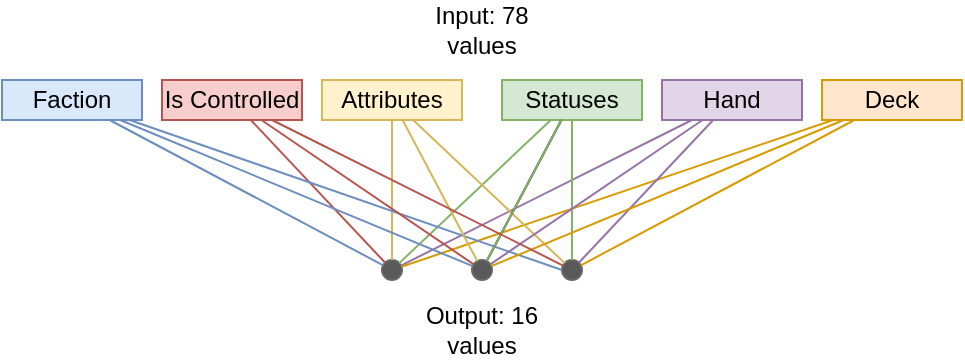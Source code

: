 <mxfile version="24.4.0" type="github">
  <diagram name="Page-1" id="th2nux7CyLp94090GSXA">
    <mxGraphModel dx="683" dy="372" grid="1" gridSize="10" guides="1" tooltips="1" connect="1" arrows="1" fold="1" page="1" pageScale="1" pageWidth="850" pageHeight="1100" math="0" shadow="0">
      <root>
        <mxCell id="0" />
        <mxCell id="1" parent="0" />
        <mxCell id="v-e0F4y2NHqp04Kd2615-1" value="Faction" style="rounded=0;whiteSpace=wrap;html=1;fillColor=#dae8fc;strokeColor=#6c8ebf;" vertex="1" parent="1">
          <mxGeometry x="160" y="210" width="70" height="20" as="geometry" />
        </mxCell>
        <mxCell id="v-e0F4y2NHqp04Kd2615-7" value="Is Controlled" style="rounded=0;whiteSpace=wrap;html=1;fillColor=#f8cecc;strokeColor=#b85450;" vertex="1" parent="1">
          <mxGeometry x="240" y="210" width="70" height="20" as="geometry" />
        </mxCell>
        <mxCell id="v-e0F4y2NHqp04Kd2615-8" value="Attributes" style="rounded=0;whiteSpace=wrap;html=1;fillColor=#fff2cc;strokeColor=#d6b656;" vertex="1" parent="1">
          <mxGeometry x="320" y="210" width="70" height="20" as="geometry" />
        </mxCell>
        <mxCell id="v-e0F4y2NHqp04Kd2615-9" value="Statuses" style="rounded=0;whiteSpace=wrap;html=1;fillColor=#d5e8d4;strokeColor=#82b366;" vertex="1" parent="1">
          <mxGeometry x="410" y="210" width="70" height="20" as="geometry" />
        </mxCell>
        <mxCell id="v-e0F4y2NHqp04Kd2615-10" value="Hand" style="rounded=0;whiteSpace=wrap;html=1;fillColor=#e1d5e7;strokeColor=#9673a6;" vertex="1" parent="1">
          <mxGeometry x="490" y="210" width="70" height="20" as="geometry" />
        </mxCell>
        <mxCell id="v-e0F4y2NHqp04Kd2615-11" value="Deck" style="rounded=0;whiteSpace=wrap;html=1;fillColor=#ffe6cc;strokeColor=#d79b00;" vertex="1" parent="1">
          <mxGeometry x="570" y="210" width="70" height="20" as="geometry" />
        </mxCell>
        <mxCell id="v-e0F4y2NHqp04Kd2615-19" value="Output: 16 values" style="text;html=1;align=center;verticalAlign=middle;whiteSpace=wrap;rounded=0;" vertex="1" parent="1">
          <mxGeometry x="360" y="320" width="80" height="30" as="geometry" />
        </mxCell>
        <mxCell id="v-e0F4y2NHqp04Kd2615-20" value="Input: 78 values" style="text;html=1;align=center;verticalAlign=middle;whiteSpace=wrap;rounded=0;" vertex="1" parent="1">
          <mxGeometry x="360" y="170" width="80" height="30" as="geometry" />
        </mxCell>
        <mxCell id="v-e0F4y2NHqp04Kd2615-31" value="" style="ellipse;whiteSpace=wrap;html=1;aspect=fixed;strokeColor=#666666;fillColor=#595959;fontColor=#333333;" vertex="1" parent="1">
          <mxGeometry x="350" y="300" width="10" height="10" as="geometry" />
        </mxCell>
        <mxCell id="v-e0F4y2NHqp04Kd2615-32" value="" style="ellipse;whiteSpace=wrap;html=1;aspect=fixed;strokeColor=#666666;fillColor=#595959;fontColor=#333333;" vertex="1" parent="1">
          <mxGeometry x="395" y="300" width="10" height="10" as="geometry" />
        </mxCell>
        <mxCell id="v-e0F4y2NHqp04Kd2615-33" value="" style="ellipse;whiteSpace=wrap;html=1;aspect=fixed;strokeColor=#666666;fillColor=#595959;fontColor=#333333;" vertex="1" parent="1">
          <mxGeometry x="440" y="300" width="10" height="10" as="geometry" />
        </mxCell>
        <mxCell id="v-e0F4y2NHqp04Kd2615-34" value="" style="endArrow=none;html=1;rounded=0;fillColor=#dae8fc;strokeColor=#6c8ebf;" edge="1" parent="1" source="v-e0F4y2NHqp04Kd2615-1" target="v-e0F4y2NHqp04Kd2615-31">
          <mxGeometry width="50" height="50" relative="1" as="geometry">
            <mxPoint x="450" y="280" as="sourcePoint" />
            <mxPoint x="500" y="230" as="targetPoint" />
          </mxGeometry>
        </mxCell>
        <mxCell id="v-e0F4y2NHqp04Kd2615-35" value="" style="endArrow=none;html=1;rounded=0;fillColor=#f8cecc;strokeColor=#b85450;" edge="1" parent="1" source="v-e0F4y2NHqp04Kd2615-7" target="v-e0F4y2NHqp04Kd2615-31">
          <mxGeometry width="50" height="50" relative="1" as="geometry">
            <mxPoint x="370" y="320" as="sourcePoint" />
            <mxPoint x="420" y="270" as="targetPoint" />
          </mxGeometry>
        </mxCell>
        <mxCell id="v-e0F4y2NHqp04Kd2615-36" value="" style="endArrow=none;html=1;rounded=0;fillColor=#fff2cc;strokeColor=#d6b656;" edge="1" parent="1" source="v-e0F4y2NHqp04Kd2615-31" target="v-e0F4y2NHqp04Kd2615-8">
          <mxGeometry width="50" height="50" relative="1" as="geometry">
            <mxPoint x="350" y="320" as="sourcePoint" />
            <mxPoint x="400" y="270" as="targetPoint" />
          </mxGeometry>
        </mxCell>
        <mxCell id="v-e0F4y2NHqp04Kd2615-37" value="" style="endArrow=none;html=1;rounded=0;fillColor=#d5e8d4;strokeColor=#82b366;" edge="1" parent="1" source="v-e0F4y2NHqp04Kd2615-31" target="v-e0F4y2NHqp04Kd2615-9">
          <mxGeometry width="50" height="50" relative="1" as="geometry">
            <mxPoint x="350" y="320" as="sourcePoint" />
            <mxPoint x="400" y="270" as="targetPoint" />
          </mxGeometry>
        </mxCell>
        <mxCell id="v-e0F4y2NHqp04Kd2615-38" value="" style="endArrow=none;html=1;rounded=0;fillColor=#e1d5e7;strokeColor=#9673a6;" edge="1" parent="1" source="v-e0F4y2NHqp04Kd2615-31" target="v-e0F4y2NHqp04Kd2615-10">
          <mxGeometry width="50" height="50" relative="1" as="geometry">
            <mxPoint x="370" y="320" as="sourcePoint" />
            <mxPoint x="420" y="270" as="targetPoint" />
          </mxGeometry>
        </mxCell>
        <mxCell id="v-e0F4y2NHqp04Kd2615-39" value="" style="endArrow=none;html=1;rounded=0;fillColor=#ffe6cc;strokeColor=#d79b00;" edge="1" parent="1" source="v-e0F4y2NHqp04Kd2615-31" target="v-e0F4y2NHqp04Kd2615-11">
          <mxGeometry width="50" height="50" relative="1" as="geometry">
            <mxPoint x="370" y="303" as="sourcePoint" />
            <mxPoint x="509" y="250" as="targetPoint" />
          </mxGeometry>
        </mxCell>
        <mxCell id="v-e0F4y2NHqp04Kd2615-43" value="" style="endArrow=none;html=1;rounded=0;fillColor=#dae8fc;strokeColor=#6c8ebf;" edge="1" parent="1" source="v-e0F4y2NHqp04Kd2615-1" target="v-e0F4y2NHqp04Kd2615-32">
          <mxGeometry width="50" height="50" relative="1" as="geometry">
            <mxPoint x="400" y="290" as="sourcePoint" />
            <mxPoint x="450" y="240" as="targetPoint" />
          </mxGeometry>
        </mxCell>
        <mxCell id="v-e0F4y2NHqp04Kd2615-44" value="" style="endArrow=none;html=1;rounded=0;exitX=0;exitY=0.5;exitDx=0;exitDy=0;fillColor=#dae8fc;strokeColor=#6c8ebf;" edge="1" parent="1" source="v-e0F4y2NHqp04Kd2615-33" target="v-e0F4y2NHqp04Kd2615-1">
          <mxGeometry width="50" height="50" relative="1" as="geometry">
            <mxPoint x="400" y="310" as="sourcePoint" />
            <mxPoint x="450" y="260" as="targetPoint" />
          </mxGeometry>
        </mxCell>
        <mxCell id="v-e0F4y2NHqp04Kd2615-45" value="" style="endArrow=none;html=1;rounded=0;fillColor=#fff2cc;strokeColor=#d6b656;" edge="1" parent="1" source="v-e0F4y2NHqp04Kd2615-33" target="v-e0F4y2NHqp04Kd2615-8">
          <mxGeometry width="50" height="50" relative="1" as="geometry">
            <mxPoint x="400" y="300" as="sourcePoint" />
            <mxPoint x="450" y="250" as="targetPoint" />
          </mxGeometry>
        </mxCell>
        <mxCell id="v-e0F4y2NHqp04Kd2615-46" value="" style="endArrow=none;html=1;rounded=0;fillColor=#fff2cc;strokeColor=#d6b656;" edge="1" parent="1" source="v-e0F4y2NHqp04Kd2615-32" target="v-e0F4y2NHqp04Kd2615-8">
          <mxGeometry width="50" height="50" relative="1" as="geometry">
            <mxPoint x="400" y="300" as="sourcePoint" />
            <mxPoint x="450" y="250" as="targetPoint" />
          </mxGeometry>
        </mxCell>
        <mxCell id="v-e0F4y2NHqp04Kd2615-47" value="" style="endArrow=none;html=1;rounded=0;" edge="1" parent="1" source="v-e0F4y2NHqp04Kd2615-32" target="v-e0F4y2NHqp04Kd2615-9">
          <mxGeometry width="50" height="50" relative="1" as="geometry">
            <mxPoint x="420" y="290" as="sourcePoint" />
            <mxPoint x="470" y="240" as="targetPoint" />
          </mxGeometry>
        </mxCell>
        <mxCell id="v-e0F4y2NHqp04Kd2615-48" value="" style="endArrow=none;html=1;rounded=0;fillColor=#d5e8d4;strokeColor=#82b366;" edge="1" parent="1" source="v-e0F4y2NHqp04Kd2615-32" target="v-e0F4y2NHqp04Kd2615-9">
          <mxGeometry width="50" height="50" relative="1" as="geometry">
            <mxPoint x="480" y="310" as="sourcePoint" />
            <mxPoint x="450" y="270" as="targetPoint" />
          </mxGeometry>
        </mxCell>
        <mxCell id="v-e0F4y2NHqp04Kd2615-49" value="" style="endArrow=none;html=1;rounded=0;fillColor=#d5e8d4;strokeColor=#82b366;" edge="1" parent="1" source="v-e0F4y2NHqp04Kd2615-33" target="v-e0F4y2NHqp04Kd2615-9">
          <mxGeometry width="50" height="50" relative="1" as="geometry">
            <mxPoint x="380" y="330" as="sourcePoint" />
            <mxPoint x="430" y="280" as="targetPoint" />
          </mxGeometry>
        </mxCell>
        <mxCell id="v-e0F4y2NHqp04Kd2615-50" value="" style="endArrow=none;html=1;rounded=0;fillColor=#e1d5e7;strokeColor=#9673a6;" edge="1" parent="1" source="v-e0F4y2NHqp04Kd2615-33" target="v-e0F4y2NHqp04Kd2615-10">
          <mxGeometry width="50" height="50" relative="1" as="geometry">
            <mxPoint x="430" y="300" as="sourcePoint" />
            <mxPoint x="480" y="250" as="targetPoint" />
          </mxGeometry>
        </mxCell>
        <mxCell id="v-e0F4y2NHqp04Kd2615-51" value="" style="endArrow=none;html=1;rounded=0;fillColor=#ffe6cc;strokeColor=#d79b00;" edge="1" parent="1" source="v-e0F4y2NHqp04Kd2615-32" target="v-e0F4y2NHqp04Kd2615-11">
          <mxGeometry width="50" height="50" relative="1" as="geometry">
            <mxPoint x="480" y="320" as="sourcePoint" />
            <mxPoint x="480" y="250" as="targetPoint" />
          </mxGeometry>
        </mxCell>
        <mxCell id="v-e0F4y2NHqp04Kd2615-52" value="" style="endArrow=none;html=1;rounded=0;fillColor=#ffe6cc;strokeColor=#d79b00;" edge="1" parent="1" source="v-e0F4y2NHqp04Kd2615-33" target="v-e0F4y2NHqp04Kd2615-11">
          <mxGeometry width="50" height="50" relative="1" as="geometry">
            <mxPoint x="430" y="310" as="sourcePoint" />
            <mxPoint x="480" y="260" as="targetPoint" />
          </mxGeometry>
        </mxCell>
        <mxCell id="v-e0F4y2NHqp04Kd2615-53" value="" style="endArrow=none;html=1;rounded=0;fillColor=#e1d5e7;strokeColor=#9673a6;" edge="1" parent="1" source="v-e0F4y2NHqp04Kd2615-32" target="v-e0F4y2NHqp04Kd2615-10">
          <mxGeometry width="50" height="50" relative="1" as="geometry">
            <mxPoint x="430" y="310" as="sourcePoint" />
            <mxPoint x="480" y="260" as="targetPoint" />
          </mxGeometry>
        </mxCell>
        <mxCell id="v-e0F4y2NHqp04Kd2615-55" value="" style="endArrow=none;html=1;rounded=0;fillColor=#f8cecc;strokeColor=#b85450;" edge="1" parent="1" source="v-e0F4y2NHqp04Kd2615-33" target="v-e0F4y2NHqp04Kd2615-7">
          <mxGeometry width="50" height="50" relative="1" as="geometry">
            <mxPoint x="380" y="300" as="sourcePoint" />
            <mxPoint x="430" y="250" as="targetPoint" />
          </mxGeometry>
        </mxCell>
        <mxCell id="v-e0F4y2NHqp04Kd2615-56" value="" style="endArrow=none;html=1;rounded=0;fillColor=#f8cecc;strokeColor=#b85450;" edge="1" parent="1" source="v-e0F4y2NHqp04Kd2615-32" target="v-e0F4y2NHqp04Kd2615-7">
          <mxGeometry width="50" height="50" relative="1" as="geometry">
            <mxPoint x="310" y="320" as="sourcePoint" />
            <mxPoint x="308" y="250" as="targetPoint" />
          </mxGeometry>
        </mxCell>
      </root>
    </mxGraphModel>
  </diagram>
</mxfile>
